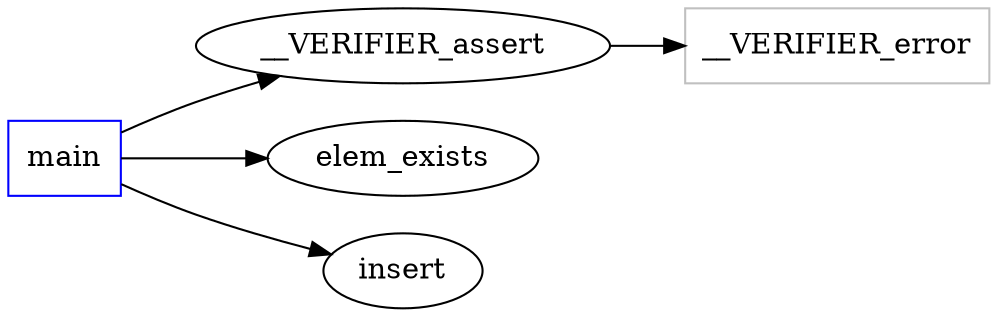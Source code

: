 digraph functioncalls {
rankdir=LR;

main [shape="box", color=blue];
__VERIFIER_error [label="__VERIFIER_error", shape="box", color=grey];
__VERIFIER_assert -> __VERIFIER_error;
__VERIFIER_assert [label="__VERIFIER_assert", ];
main -> __VERIFIER_assert;
elem_exists [label="elem_exists", ];
main -> elem_exists;
insert [label="insert", ];
main -> insert;
}
